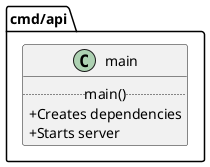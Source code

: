 @startuml
' Define a skin for better visuals
skinparam classAttributeIconSize 0
skinparam packageStyle rectangle

package "cmd/api" <<Folder>> {
  class main {
    .. main() ..
    + Creates dependencies
    + Starts server
  }
}


@enduml
